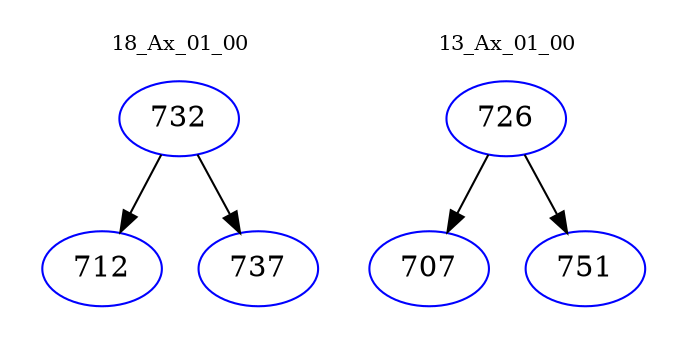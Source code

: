 digraph{
subgraph cluster_0 {
color = white
label = "18_Ax_01_00";
fontsize=10;
T0_732 [label="732", color="blue"]
T0_732 -> T0_712 [color="black"]
T0_712 [label="712", color="blue"]
T0_732 -> T0_737 [color="black"]
T0_737 [label="737", color="blue"]
}
subgraph cluster_1 {
color = white
label = "13_Ax_01_00";
fontsize=10;
T1_726 [label="726", color="blue"]
T1_726 -> T1_707 [color="black"]
T1_707 [label="707", color="blue"]
T1_726 -> T1_751 [color="black"]
T1_751 [label="751", color="blue"]
}
}

